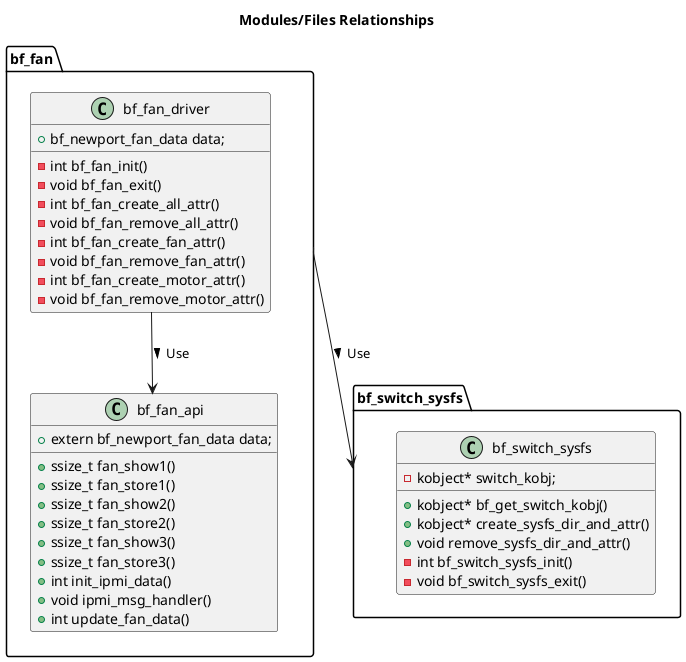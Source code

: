 @startuml

title Modules/Files Relationships

package bf_switch_sysfs{
  class bf_switch_sysfs {
    -kobject* switch_kobj;
    +kobject* bf_get_switch_kobj()
    +kobject* create_sysfs_dir_and_attr()
    +void remove_sysfs_dir_and_attr()
    -int bf_switch_sysfs_init()
    -void bf_switch_sysfs_exit()
  }
}

package bf_fan{
  class bf_fan_driver {
    +bf_newport_fan_data data;
    -int bf_fan_init()
    -void bf_fan_exit()
    -int bf_fan_create_all_attr()
    -void bf_fan_remove_all_attr()
    -int bf_fan_create_fan_attr()
    -void bf_fan_remove_fan_attr()
    -int bf_fan_create_motor_attr()
    -void bf_fan_remove_motor_attr()
  }

  class bf_fan_api{
    +extern bf_newport_fan_data data;
    +ssize_t fan_show1()
    +ssize_t fan_store1()
    +ssize_t fan_show2()
    +ssize_t fan_store2()
    +ssize_t fan_show3()
    +ssize_t fan_store3()
    +int init_ipmi_data()
    +void ipmi_msg_handler()
    +int update_fan_data()
  }
}

bf_fan --> bf_switch_sysfs : Use >
bf_fan_driver --> bf_fan_api : Use >

@enduml